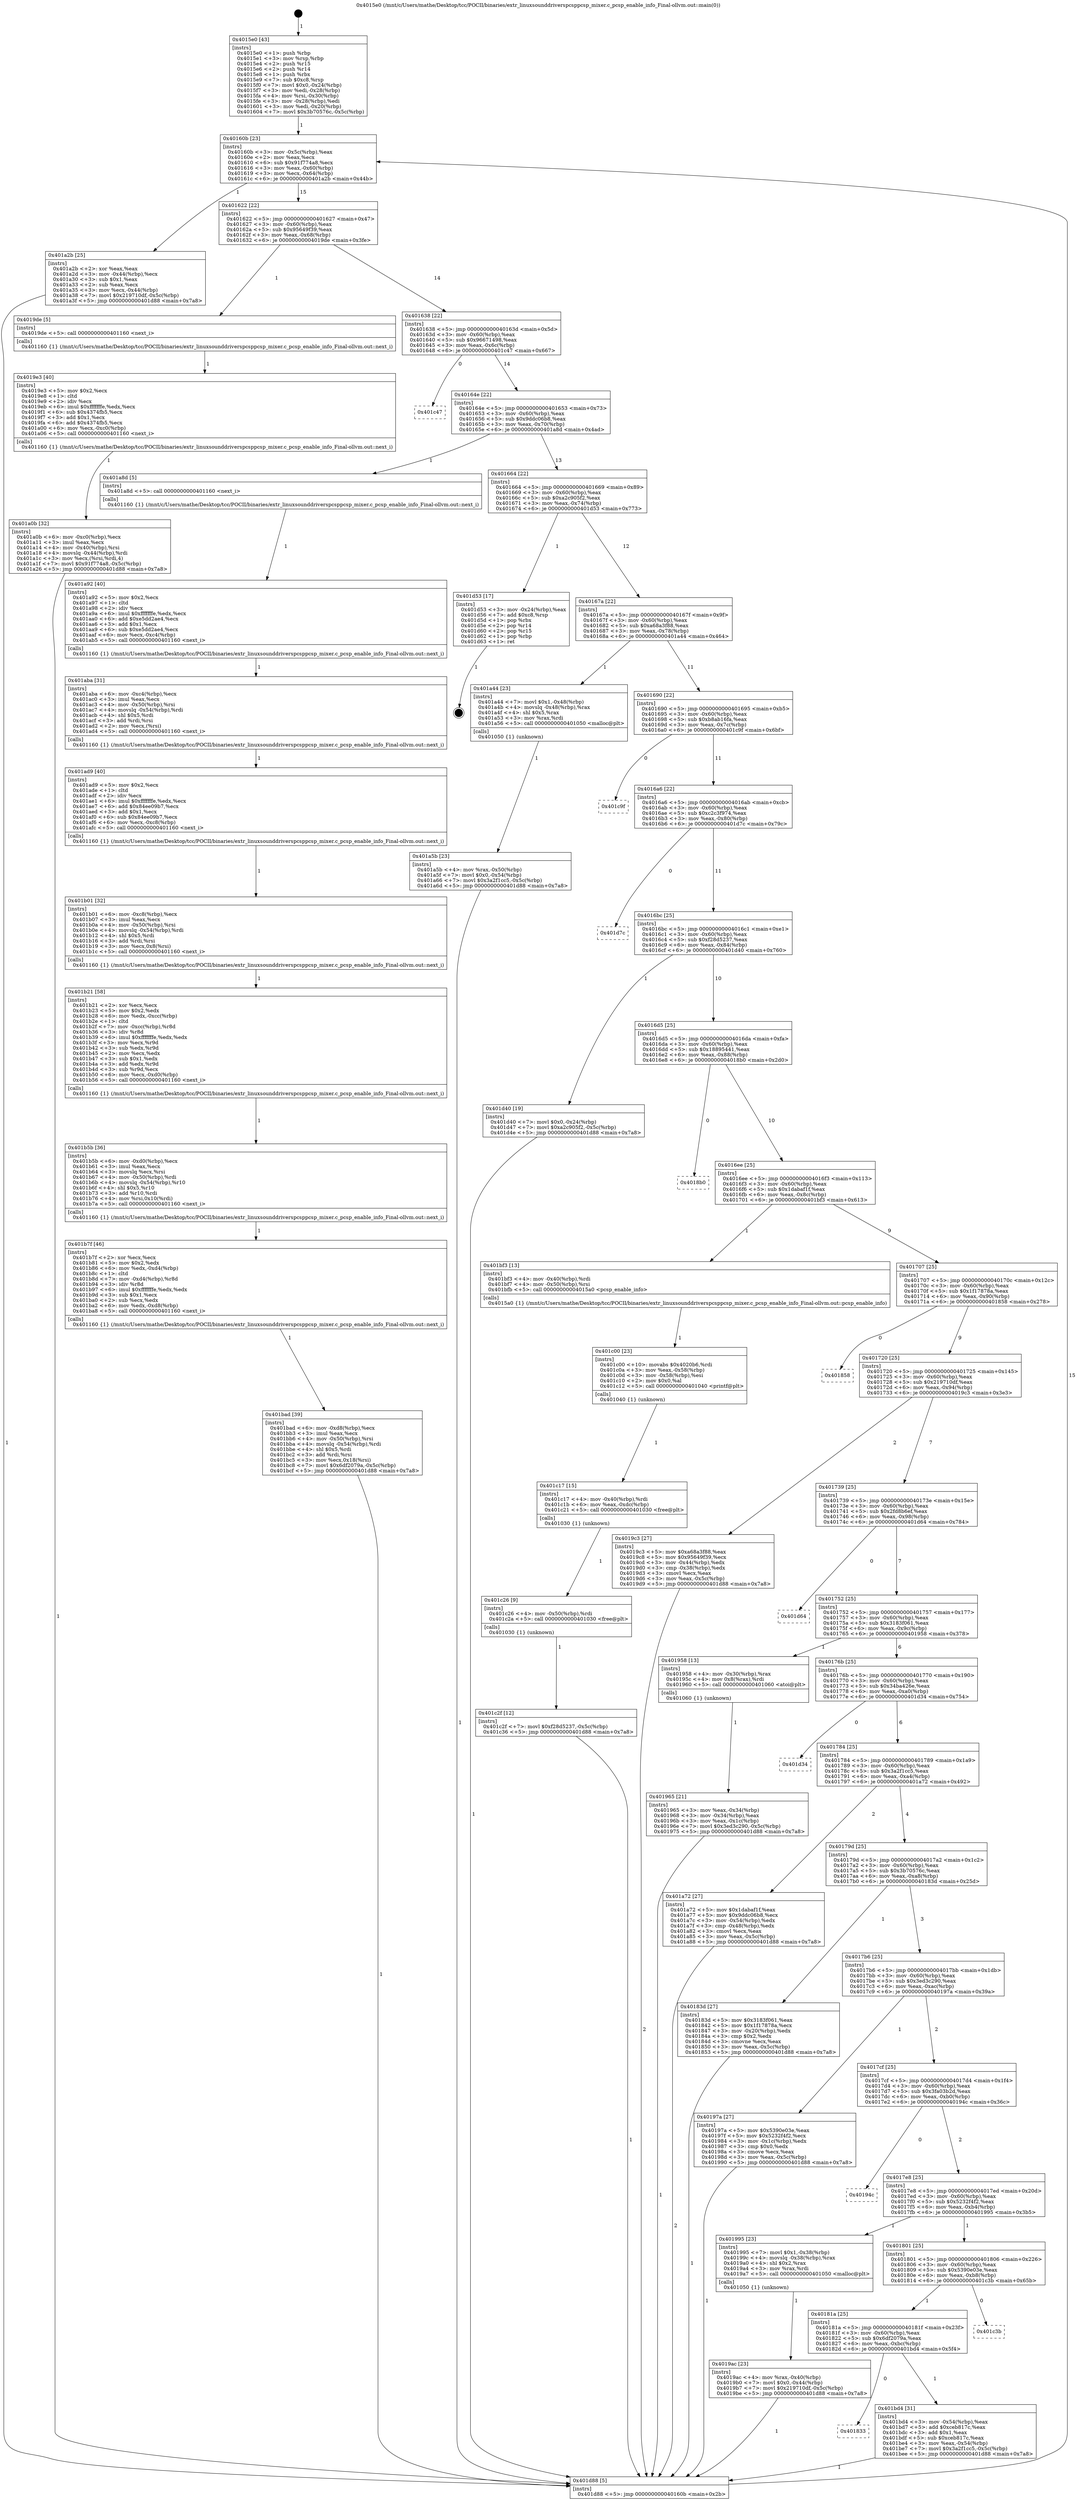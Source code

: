 digraph "0x4015e0" {
  label = "0x4015e0 (/mnt/c/Users/mathe/Desktop/tcc/POCII/binaries/extr_linuxsounddriverspcsppcsp_mixer.c_pcsp_enable_info_Final-ollvm.out::main(0))"
  labelloc = "t"
  node[shape=record]

  Entry [label="",width=0.3,height=0.3,shape=circle,fillcolor=black,style=filled]
  "0x40160b" [label="{
     0x40160b [23]\l
     | [instrs]\l
     &nbsp;&nbsp;0x40160b \<+3\>: mov -0x5c(%rbp),%eax\l
     &nbsp;&nbsp;0x40160e \<+2\>: mov %eax,%ecx\l
     &nbsp;&nbsp;0x401610 \<+6\>: sub $0x91f774a8,%ecx\l
     &nbsp;&nbsp;0x401616 \<+3\>: mov %eax,-0x60(%rbp)\l
     &nbsp;&nbsp;0x401619 \<+3\>: mov %ecx,-0x64(%rbp)\l
     &nbsp;&nbsp;0x40161c \<+6\>: je 0000000000401a2b \<main+0x44b\>\l
  }"]
  "0x401a2b" [label="{
     0x401a2b [25]\l
     | [instrs]\l
     &nbsp;&nbsp;0x401a2b \<+2\>: xor %eax,%eax\l
     &nbsp;&nbsp;0x401a2d \<+3\>: mov -0x44(%rbp),%ecx\l
     &nbsp;&nbsp;0x401a30 \<+3\>: sub $0x1,%eax\l
     &nbsp;&nbsp;0x401a33 \<+2\>: sub %eax,%ecx\l
     &nbsp;&nbsp;0x401a35 \<+3\>: mov %ecx,-0x44(%rbp)\l
     &nbsp;&nbsp;0x401a38 \<+7\>: movl $0x219710df,-0x5c(%rbp)\l
     &nbsp;&nbsp;0x401a3f \<+5\>: jmp 0000000000401d88 \<main+0x7a8\>\l
  }"]
  "0x401622" [label="{
     0x401622 [22]\l
     | [instrs]\l
     &nbsp;&nbsp;0x401622 \<+5\>: jmp 0000000000401627 \<main+0x47\>\l
     &nbsp;&nbsp;0x401627 \<+3\>: mov -0x60(%rbp),%eax\l
     &nbsp;&nbsp;0x40162a \<+5\>: sub $0x95649f39,%eax\l
     &nbsp;&nbsp;0x40162f \<+3\>: mov %eax,-0x68(%rbp)\l
     &nbsp;&nbsp;0x401632 \<+6\>: je 00000000004019de \<main+0x3fe\>\l
  }"]
  Exit [label="",width=0.3,height=0.3,shape=circle,fillcolor=black,style=filled,peripheries=2]
  "0x4019de" [label="{
     0x4019de [5]\l
     | [instrs]\l
     &nbsp;&nbsp;0x4019de \<+5\>: call 0000000000401160 \<next_i\>\l
     | [calls]\l
     &nbsp;&nbsp;0x401160 \{1\} (/mnt/c/Users/mathe/Desktop/tcc/POCII/binaries/extr_linuxsounddriverspcsppcsp_mixer.c_pcsp_enable_info_Final-ollvm.out::next_i)\l
  }"]
  "0x401638" [label="{
     0x401638 [22]\l
     | [instrs]\l
     &nbsp;&nbsp;0x401638 \<+5\>: jmp 000000000040163d \<main+0x5d\>\l
     &nbsp;&nbsp;0x40163d \<+3\>: mov -0x60(%rbp),%eax\l
     &nbsp;&nbsp;0x401640 \<+5\>: sub $0x96671498,%eax\l
     &nbsp;&nbsp;0x401645 \<+3\>: mov %eax,-0x6c(%rbp)\l
     &nbsp;&nbsp;0x401648 \<+6\>: je 0000000000401c47 \<main+0x667\>\l
  }"]
  "0x401c2f" [label="{
     0x401c2f [12]\l
     | [instrs]\l
     &nbsp;&nbsp;0x401c2f \<+7\>: movl $0xf28d5237,-0x5c(%rbp)\l
     &nbsp;&nbsp;0x401c36 \<+5\>: jmp 0000000000401d88 \<main+0x7a8\>\l
  }"]
  "0x401c47" [label="{
     0x401c47\l
  }", style=dashed]
  "0x40164e" [label="{
     0x40164e [22]\l
     | [instrs]\l
     &nbsp;&nbsp;0x40164e \<+5\>: jmp 0000000000401653 \<main+0x73\>\l
     &nbsp;&nbsp;0x401653 \<+3\>: mov -0x60(%rbp),%eax\l
     &nbsp;&nbsp;0x401656 \<+5\>: sub $0x9ddc06b8,%eax\l
     &nbsp;&nbsp;0x40165b \<+3\>: mov %eax,-0x70(%rbp)\l
     &nbsp;&nbsp;0x40165e \<+6\>: je 0000000000401a8d \<main+0x4ad\>\l
  }"]
  "0x401c26" [label="{
     0x401c26 [9]\l
     | [instrs]\l
     &nbsp;&nbsp;0x401c26 \<+4\>: mov -0x50(%rbp),%rdi\l
     &nbsp;&nbsp;0x401c2a \<+5\>: call 0000000000401030 \<free@plt\>\l
     | [calls]\l
     &nbsp;&nbsp;0x401030 \{1\} (unknown)\l
  }"]
  "0x401a8d" [label="{
     0x401a8d [5]\l
     | [instrs]\l
     &nbsp;&nbsp;0x401a8d \<+5\>: call 0000000000401160 \<next_i\>\l
     | [calls]\l
     &nbsp;&nbsp;0x401160 \{1\} (/mnt/c/Users/mathe/Desktop/tcc/POCII/binaries/extr_linuxsounddriverspcsppcsp_mixer.c_pcsp_enable_info_Final-ollvm.out::next_i)\l
  }"]
  "0x401664" [label="{
     0x401664 [22]\l
     | [instrs]\l
     &nbsp;&nbsp;0x401664 \<+5\>: jmp 0000000000401669 \<main+0x89\>\l
     &nbsp;&nbsp;0x401669 \<+3\>: mov -0x60(%rbp),%eax\l
     &nbsp;&nbsp;0x40166c \<+5\>: sub $0xa2c905f2,%eax\l
     &nbsp;&nbsp;0x401671 \<+3\>: mov %eax,-0x74(%rbp)\l
     &nbsp;&nbsp;0x401674 \<+6\>: je 0000000000401d53 \<main+0x773\>\l
  }"]
  "0x401c17" [label="{
     0x401c17 [15]\l
     | [instrs]\l
     &nbsp;&nbsp;0x401c17 \<+4\>: mov -0x40(%rbp),%rdi\l
     &nbsp;&nbsp;0x401c1b \<+6\>: mov %eax,-0xdc(%rbp)\l
     &nbsp;&nbsp;0x401c21 \<+5\>: call 0000000000401030 \<free@plt\>\l
     | [calls]\l
     &nbsp;&nbsp;0x401030 \{1\} (unknown)\l
  }"]
  "0x401d53" [label="{
     0x401d53 [17]\l
     | [instrs]\l
     &nbsp;&nbsp;0x401d53 \<+3\>: mov -0x24(%rbp),%eax\l
     &nbsp;&nbsp;0x401d56 \<+7\>: add $0xc8,%rsp\l
     &nbsp;&nbsp;0x401d5d \<+1\>: pop %rbx\l
     &nbsp;&nbsp;0x401d5e \<+2\>: pop %r14\l
     &nbsp;&nbsp;0x401d60 \<+2\>: pop %r15\l
     &nbsp;&nbsp;0x401d62 \<+1\>: pop %rbp\l
     &nbsp;&nbsp;0x401d63 \<+1\>: ret\l
  }"]
  "0x40167a" [label="{
     0x40167a [22]\l
     | [instrs]\l
     &nbsp;&nbsp;0x40167a \<+5\>: jmp 000000000040167f \<main+0x9f\>\l
     &nbsp;&nbsp;0x40167f \<+3\>: mov -0x60(%rbp),%eax\l
     &nbsp;&nbsp;0x401682 \<+5\>: sub $0xa68a3f88,%eax\l
     &nbsp;&nbsp;0x401687 \<+3\>: mov %eax,-0x78(%rbp)\l
     &nbsp;&nbsp;0x40168a \<+6\>: je 0000000000401a44 \<main+0x464\>\l
  }"]
  "0x401c00" [label="{
     0x401c00 [23]\l
     | [instrs]\l
     &nbsp;&nbsp;0x401c00 \<+10\>: movabs $0x4020b6,%rdi\l
     &nbsp;&nbsp;0x401c0a \<+3\>: mov %eax,-0x58(%rbp)\l
     &nbsp;&nbsp;0x401c0d \<+3\>: mov -0x58(%rbp),%esi\l
     &nbsp;&nbsp;0x401c10 \<+2\>: mov $0x0,%al\l
     &nbsp;&nbsp;0x401c12 \<+5\>: call 0000000000401040 \<printf@plt\>\l
     | [calls]\l
     &nbsp;&nbsp;0x401040 \{1\} (unknown)\l
  }"]
  "0x401a44" [label="{
     0x401a44 [23]\l
     | [instrs]\l
     &nbsp;&nbsp;0x401a44 \<+7\>: movl $0x1,-0x48(%rbp)\l
     &nbsp;&nbsp;0x401a4b \<+4\>: movslq -0x48(%rbp),%rax\l
     &nbsp;&nbsp;0x401a4f \<+4\>: shl $0x5,%rax\l
     &nbsp;&nbsp;0x401a53 \<+3\>: mov %rax,%rdi\l
     &nbsp;&nbsp;0x401a56 \<+5\>: call 0000000000401050 \<malloc@plt\>\l
     | [calls]\l
     &nbsp;&nbsp;0x401050 \{1\} (unknown)\l
  }"]
  "0x401690" [label="{
     0x401690 [22]\l
     | [instrs]\l
     &nbsp;&nbsp;0x401690 \<+5\>: jmp 0000000000401695 \<main+0xb5\>\l
     &nbsp;&nbsp;0x401695 \<+3\>: mov -0x60(%rbp),%eax\l
     &nbsp;&nbsp;0x401698 \<+5\>: sub $0xb8ab16fa,%eax\l
     &nbsp;&nbsp;0x40169d \<+3\>: mov %eax,-0x7c(%rbp)\l
     &nbsp;&nbsp;0x4016a0 \<+6\>: je 0000000000401c9f \<main+0x6bf\>\l
  }"]
  "0x401833" [label="{
     0x401833\l
  }", style=dashed]
  "0x401c9f" [label="{
     0x401c9f\l
  }", style=dashed]
  "0x4016a6" [label="{
     0x4016a6 [22]\l
     | [instrs]\l
     &nbsp;&nbsp;0x4016a6 \<+5\>: jmp 00000000004016ab \<main+0xcb\>\l
     &nbsp;&nbsp;0x4016ab \<+3\>: mov -0x60(%rbp),%eax\l
     &nbsp;&nbsp;0x4016ae \<+5\>: sub $0xc2c3f974,%eax\l
     &nbsp;&nbsp;0x4016b3 \<+3\>: mov %eax,-0x80(%rbp)\l
     &nbsp;&nbsp;0x4016b6 \<+6\>: je 0000000000401d7c \<main+0x79c\>\l
  }"]
  "0x401bd4" [label="{
     0x401bd4 [31]\l
     | [instrs]\l
     &nbsp;&nbsp;0x401bd4 \<+3\>: mov -0x54(%rbp),%eax\l
     &nbsp;&nbsp;0x401bd7 \<+5\>: add $0xceb817c,%eax\l
     &nbsp;&nbsp;0x401bdc \<+3\>: add $0x1,%eax\l
     &nbsp;&nbsp;0x401bdf \<+5\>: sub $0xceb817c,%eax\l
     &nbsp;&nbsp;0x401be4 \<+3\>: mov %eax,-0x54(%rbp)\l
     &nbsp;&nbsp;0x401be7 \<+7\>: movl $0x3a2f1cc5,-0x5c(%rbp)\l
     &nbsp;&nbsp;0x401bee \<+5\>: jmp 0000000000401d88 \<main+0x7a8\>\l
  }"]
  "0x401d7c" [label="{
     0x401d7c\l
  }", style=dashed]
  "0x4016bc" [label="{
     0x4016bc [25]\l
     | [instrs]\l
     &nbsp;&nbsp;0x4016bc \<+5\>: jmp 00000000004016c1 \<main+0xe1\>\l
     &nbsp;&nbsp;0x4016c1 \<+3\>: mov -0x60(%rbp),%eax\l
     &nbsp;&nbsp;0x4016c4 \<+5\>: sub $0xf28d5237,%eax\l
     &nbsp;&nbsp;0x4016c9 \<+6\>: mov %eax,-0x84(%rbp)\l
     &nbsp;&nbsp;0x4016cf \<+6\>: je 0000000000401d40 \<main+0x760\>\l
  }"]
  "0x40181a" [label="{
     0x40181a [25]\l
     | [instrs]\l
     &nbsp;&nbsp;0x40181a \<+5\>: jmp 000000000040181f \<main+0x23f\>\l
     &nbsp;&nbsp;0x40181f \<+3\>: mov -0x60(%rbp),%eax\l
     &nbsp;&nbsp;0x401822 \<+5\>: sub $0x6df2079a,%eax\l
     &nbsp;&nbsp;0x401827 \<+6\>: mov %eax,-0xbc(%rbp)\l
     &nbsp;&nbsp;0x40182d \<+6\>: je 0000000000401bd4 \<main+0x5f4\>\l
  }"]
  "0x401d40" [label="{
     0x401d40 [19]\l
     | [instrs]\l
     &nbsp;&nbsp;0x401d40 \<+7\>: movl $0x0,-0x24(%rbp)\l
     &nbsp;&nbsp;0x401d47 \<+7\>: movl $0xa2c905f2,-0x5c(%rbp)\l
     &nbsp;&nbsp;0x401d4e \<+5\>: jmp 0000000000401d88 \<main+0x7a8\>\l
  }"]
  "0x4016d5" [label="{
     0x4016d5 [25]\l
     | [instrs]\l
     &nbsp;&nbsp;0x4016d5 \<+5\>: jmp 00000000004016da \<main+0xfa\>\l
     &nbsp;&nbsp;0x4016da \<+3\>: mov -0x60(%rbp),%eax\l
     &nbsp;&nbsp;0x4016dd \<+5\>: sub $0x18895441,%eax\l
     &nbsp;&nbsp;0x4016e2 \<+6\>: mov %eax,-0x88(%rbp)\l
     &nbsp;&nbsp;0x4016e8 \<+6\>: je 00000000004018b0 \<main+0x2d0\>\l
  }"]
  "0x401c3b" [label="{
     0x401c3b\l
  }", style=dashed]
  "0x4018b0" [label="{
     0x4018b0\l
  }", style=dashed]
  "0x4016ee" [label="{
     0x4016ee [25]\l
     | [instrs]\l
     &nbsp;&nbsp;0x4016ee \<+5\>: jmp 00000000004016f3 \<main+0x113\>\l
     &nbsp;&nbsp;0x4016f3 \<+3\>: mov -0x60(%rbp),%eax\l
     &nbsp;&nbsp;0x4016f6 \<+5\>: sub $0x1dabaf1f,%eax\l
     &nbsp;&nbsp;0x4016fb \<+6\>: mov %eax,-0x8c(%rbp)\l
     &nbsp;&nbsp;0x401701 \<+6\>: je 0000000000401bf3 \<main+0x613\>\l
  }"]
  "0x401bad" [label="{
     0x401bad [39]\l
     | [instrs]\l
     &nbsp;&nbsp;0x401bad \<+6\>: mov -0xd8(%rbp),%ecx\l
     &nbsp;&nbsp;0x401bb3 \<+3\>: imul %eax,%ecx\l
     &nbsp;&nbsp;0x401bb6 \<+4\>: mov -0x50(%rbp),%rsi\l
     &nbsp;&nbsp;0x401bba \<+4\>: movslq -0x54(%rbp),%rdi\l
     &nbsp;&nbsp;0x401bbe \<+4\>: shl $0x5,%rdi\l
     &nbsp;&nbsp;0x401bc2 \<+3\>: add %rdi,%rsi\l
     &nbsp;&nbsp;0x401bc5 \<+3\>: mov %ecx,0x18(%rsi)\l
     &nbsp;&nbsp;0x401bc8 \<+7\>: movl $0x6df2079a,-0x5c(%rbp)\l
     &nbsp;&nbsp;0x401bcf \<+5\>: jmp 0000000000401d88 \<main+0x7a8\>\l
  }"]
  "0x401bf3" [label="{
     0x401bf3 [13]\l
     | [instrs]\l
     &nbsp;&nbsp;0x401bf3 \<+4\>: mov -0x40(%rbp),%rdi\l
     &nbsp;&nbsp;0x401bf7 \<+4\>: mov -0x50(%rbp),%rsi\l
     &nbsp;&nbsp;0x401bfb \<+5\>: call 00000000004015a0 \<pcsp_enable_info\>\l
     | [calls]\l
     &nbsp;&nbsp;0x4015a0 \{1\} (/mnt/c/Users/mathe/Desktop/tcc/POCII/binaries/extr_linuxsounddriverspcsppcsp_mixer.c_pcsp_enable_info_Final-ollvm.out::pcsp_enable_info)\l
  }"]
  "0x401707" [label="{
     0x401707 [25]\l
     | [instrs]\l
     &nbsp;&nbsp;0x401707 \<+5\>: jmp 000000000040170c \<main+0x12c\>\l
     &nbsp;&nbsp;0x40170c \<+3\>: mov -0x60(%rbp),%eax\l
     &nbsp;&nbsp;0x40170f \<+5\>: sub $0x1f17878a,%eax\l
     &nbsp;&nbsp;0x401714 \<+6\>: mov %eax,-0x90(%rbp)\l
     &nbsp;&nbsp;0x40171a \<+6\>: je 0000000000401858 \<main+0x278\>\l
  }"]
  "0x401b7f" [label="{
     0x401b7f [46]\l
     | [instrs]\l
     &nbsp;&nbsp;0x401b7f \<+2\>: xor %ecx,%ecx\l
     &nbsp;&nbsp;0x401b81 \<+5\>: mov $0x2,%edx\l
     &nbsp;&nbsp;0x401b86 \<+6\>: mov %edx,-0xd4(%rbp)\l
     &nbsp;&nbsp;0x401b8c \<+1\>: cltd\l
     &nbsp;&nbsp;0x401b8d \<+7\>: mov -0xd4(%rbp),%r8d\l
     &nbsp;&nbsp;0x401b94 \<+3\>: idiv %r8d\l
     &nbsp;&nbsp;0x401b97 \<+6\>: imul $0xfffffffe,%edx,%edx\l
     &nbsp;&nbsp;0x401b9d \<+3\>: sub $0x1,%ecx\l
     &nbsp;&nbsp;0x401ba0 \<+2\>: sub %ecx,%edx\l
     &nbsp;&nbsp;0x401ba2 \<+6\>: mov %edx,-0xd8(%rbp)\l
     &nbsp;&nbsp;0x401ba8 \<+5\>: call 0000000000401160 \<next_i\>\l
     | [calls]\l
     &nbsp;&nbsp;0x401160 \{1\} (/mnt/c/Users/mathe/Desktop/tcc/POCII/binaries/extr_linuxsounddriverspcsppcsp_mixer.c_pcsp_enable_info_Final-ollvm.out::next_i)\l
  }"]
  "0x401858" [label="{
     0x401858\l
  }", style=dashed]
  "0x401720" [label="{
     0x401720 [25]\l
     | [instrs]\l
     &nbsp;&nbsp;0x401720 \<+5\>: jmp 0000000000401725 \<main+0x145\>\l
     &nbsp;&nbsp;0x401725 \<+3\>: mov -0x60(%rbp),%eax\l
     &nbsp;&nbsp;0x401728 \<+5\>: sub $0x219710df,%eax\l
     &nbsp;&nbsp;0x40172d \<+6\>: mov %eax,-0x94(%rbp)\l
     &nbsp;&nbsp;0x401733 \<+6\>: je 00000000004019c3 \<main+0x3e3\>\l
  }"]
  "0x401b5b" [label="{
     0x401b5b [36]\l
     | [instrs]\l
     &nbsp;&nbsp;0x401b5b \<+6\>: mov -0xd0(%rbp),%ecx\l
     &nbsp;&nbsp;0x401b61 \<+3\>: imul %eax,%ecx\l
     &nbsp;&nbsp;0x401b64 \<+3\>: movslq %ecx,%rsi\l
     &nbsp;&nbsp;0x401b67 \<+4\>: mov -0x50(%rbp),%rdi\l
     &nbsp;&nbsp;0x401b6b \<+4\>: movslq -0x54(%rbp),%r10\l
     &nbsp;&nbsp;0x401b6f \<+4\>: shl $0x5,%r10\l
     &nbsp;&nbsp;0x401b73 \<+3\>: add %r10,%rdi\l
     &nbsp;&nbsp;0x401b76 \<+4\>: mov %rsi,0x10(%rdi)\l
     &nbsp;&nbsp;0x401b7a \<+5\>: call 0000000000401160 \<next_i\>\l
     | [calls]\l
     &nbsp;&nbsp;0x401160 \{1\} (/mnt/c/Users/mathe/Desktop/tcc/POCII/binaries/extr_linuxsounddriverspcsppcsp_mixer.c_pcsp_enable_info_Final-ollvm.out::next_i)\l
  }"]
  "0x4019c3" [label="{
     0x4019c3 [27]\l
     | [instrs]\l
     &nbsp;&nbsp;0x4019c3 \<+5\>: mov $0xa68a3f88,%eax\l
     &nbsp;&nbsp;0x4019c8 \<+5\>: mov $0x95649f39,%ecx\l
     &nbsp;&nbsp;0x4019cd \<+3\>: mov -0x44(%rbp),%edx\l
     &nbsp;&nbsp;0x4019d0 \<+3\>: cmp -0x38(%rbp),%edx\l
     &nbsp;&nbsp;0x4019d3 \<+3\>: cmovl %ecx,%eax\l
     &nbsp;&nbsp;0x4019d6 \<+3\>: mov %eax,-0x5c(%rbp)\l
     &nbsp;&nbsp;0x4019d9 \<+5\>: jmp 0000000000401d88 \<main+0x7a8\>\l
  }"]
  "0x401739" [label="{
     0x401739 [25]\l
     | [instrs]\l
     &nbsp;&nbsp;0x401739 \<+5\>: jmp 000000000040173e \<main+0x15e\>\l
     &nbsp;&nbsp;0x40173e \<+3\>: mov -0x60(%rbp),%eax\l
     &nbsp;&nbsp;0x401741 \<+5\>: sub $0x2fd8b6ef,%eax\l
     &nbsp;&nbsp;0x401746 \<+6\>: mov %eax,-0x98(%rbp)\l
     &nbsp;&nbsp;0x40174c \<+6\>: je 0000000000401d64 \<main+0x784\>\l
  }"]
  "0x401b21" [label="{
     0x401b21 [58]\l
     | [instrs]\l
     &nbsp;&nbsp;0x401b21 \<+2\>: xor %ecx,%ecx\l
     &nbsp;&nbsp;0x401b23 \<+5\>: mov $0x2,%edx\l
     &nbsp;&nbsp;0x401b28 \<+6\>: mov %edx,-0xcc(%rbp)\l
     &nbsp;&nbsp;0x401b2e \<+1\>: cltd\l
     &nbsp;&nbsp;0x401b2f \<+7\>: mov -0xcc(%rbp),%r8d\l
     &nbsp;&nbsp;0x401b36 \<+3\>: idiv %r8d\l
     &nbsp;&nbsp;0x401b39 \<+6\>: imul $0xfffffffe,%edx,%edx\l
     &nbsp;&nbsp;0x401b3f \<+3\>: mov %ecx,%r9d\l
     &nbsp;&nbsp;0x401b42 \<+3\>: sub %edx,%r9d\l
     &nbsp;&nbsp;0x401b45 \<+2\>: mov %ecx,%edx\l
     &nbsp;&nbsp;0x401b47 \<+3\>: sub $0x1,%edx\l
     &nbsp;&nbsp;0x401b4a \<+3\>: add %edx,%r9d\l
     &nbsp;&nbsp;0x401b4d \<+3\>: sub %r9d,%ecx\l
     &nbsp;&nbsp;0x401b50 \<+6\>: mov %ecx,-0xd0(%rbp)\l
     &nbsp;&nbsp;0x401b56 \<+5\>: call 0000000000401160 \<next_i\>\l
     | [calls]\l
     &nbsp;&nbsp;0x401160 \{1\} (/mnt/c/Users/mathe/Desktop/tcc/POCII/binaries/extr_linuxsounddriverspcsppcsp_mixer.c_pcsp_enable_info_Final-ollvm.out::next_i)\l
  }"]
  "0x401d64" [label="{
     0x401d64\l
  }", style=dashed]
  "0x401752" [label="{
     0x401752 [25]\l
     | [instrs]\l
     &nbsp;&nbsp;0x401752 \<+5\>: jmp 0000000000401757 \<main+0x177\>\l
     &nbsp;&nbsp;0x401757 \<+3\>: mov -0x60(%rbp),%eax\l
     &nbsp;&nbsp;0x40175a \<+5\>: sub $0x3183f061,%eax\l
     &nbsp;&nbsp;0x40175f \<+6\>: mov %eax,-0x9c(%rbp)\l
     &nbsp;&nbsp;0x401765 \<+6\>: je 0000000000401958 \<main+0x378\>\l
  }"]
  "0x401b01" [label="{
     0x401b01 [32]\l
     | [instrs]\l
     &nbsp;&nbsp;0x401b01 \<+6\>: mov -0xc8(%rbp),%ecx\l
     &nbsp;&nbsp;0x401b07 \<+3\>: imul %eax,%ecx\l
     &nbsp;&nbsp;0x401b0a \<+4\>: mov -0x50(%rbp),%rsi\l
     &nbsp;&nbsp;0x401b0e \<+4\>: movslq -0x54(%rbp),%rdi\l
     &nbsp;&nbsp;0x401b12 \<+4\>: shl $0x5,%rdi\l
     &nbsp;&nbsp;0x401b16 \<+3\>: add %rdi,%rsi\l
     &nbsp;&nbsp;0x401b19 \<+3\>: mov %ecx,0x8(%rsi)\l
     &nbsp;&nbsp;0x401b1c \<+5\>: call 0000000000401160 \<next_i\>\l
     | [calls]\l
     &nbsp;&nbsp;0x401160 \{1\} (/mnt/c/Users/mathe/Desktop/tcc/POCII/binaries/extr_linuxsounddriverspcsppcsp_mixer.c_pcsp_enable_info_Final-ollvm.out::next_i)\l
  }"]
  "0x401958" [label="{
     0x401958 [13]\l
     | [instrs]\l
     &nbsp;&nbsp;0x401958 \<+4\>: mov -0x30(%rbp),%rax\l
     &nbsp;&nbsp;0x40195c \<+4\>: mov 0x8(%rax),%rdi\l
     &nbsp;&nbsp;0x401960 \<+5\>: call 0000000000401060 \<atoi@plt\>\l
     | [calls]\l
     &nbsp;&nbsp;0x401060 \{1\} (unknown)\l
  }"]
  "0x40176b" [label="{
     0x40176b [25]\l
     | [instrs]\l
     &nbsp;&nbsp;0x40176b \<+5\>: jmp 0000000000401770 \<main+0x190\>\l
     &nbsp;&nbsp;0x401770 \<+3\>: mov -0x60(%rbp),%eax\l
     &nbsp;&nbsp;0x401773 \<+5\>: sub $0x34ba426e,%eax\l
     &nbsp;&nbsp;0x401778 \<+6\>: mov %eax,-0xa0(%rbp)\l
     &nbsp;&nbsp;0x40177e \<+6\>: je 0000000000401d34 \<main+0x754\>\l
  }"]
  "0x401ad9" [label="{
     0x401ad9 [40]\l
     | [instrs]\l
     &nbsp;&nbsp;0x401ad9 \<+5\>: mov $0x2,%ecx\l
     &nbsp;&nbsp;0x401ade \<+1\>: cltd\l
     &nbsp;&nbsp;0x401adf \<+2\>: idiv %ecx\l
     &nbsp;&nbsp;0x401ae1 \<+6\>: imul $0xfffffffe,%edx,%ecx\l
     &nbsp;&nbsp;0x401ae7 \<+6\>: add $0x84ee09b7,%ecx\l
     &nbsp;&nbsp;0x401aed \<+3\>: add $0x1,%ecx\l
     &nbsp;&nbsp;0x401af0 \<+6\>: sub $0x84ee09b7,%ecx\l
     &nbsp;&nbsp;0x401af6 \<+6\>: mov %ecx,-0xc8(%rbp)\l
     &nbsp;&nbsp;0x401afc \<+5\>: call 0000000000401160 \<next_i\>\l
     | [calls]\l
     &nbsp;&nbsp;0x401160 \{1\} (/mnt/c/Users/mathe/Desktop/tcc/POCII/binaries/extr_linuxsounddriverspcsppcsp_mixer.c_pcsp_enable_info_Final-ollvm.out::next_i)\l
  }"]
  "0x401d34" [label="{
     0x401d34\l
  }", style=dashed]
  "0x401784" [label="{
     0x401784 [25]\l
     | [instrs]\l
     &nbsp;&nbsp;0x401784 \<+5\>: jmp 0000000000401789 \<main+0x1a9\>\l
     &nbsp;&nbsp;0x401789 \<+3\>: mov -0x60(%rbp),%eax\l
     &nbsp;&nbsp;0x40178c \<+5\>: sub $0x3a2f1cc5,%eax\l
     &nbsp;&nbsp;0x401791 \<+6\>: mov %eax,-0xa4(%rbp)\l
     &nbsp;&nbsp;0x401797 \<+6\>: je 0000000000401a72 \<main+0x492\>\l
  }"]
  "0x401aba" [label="{
     0x401aba [31]\l
     | [instrs]\l
     &nbsp;&nbsp;0x401aba \<+6\>: mov -0xc4(%rbp),%ecx\l
     &nbsp;&nbsp;0x401ac0 \<+3\>: imul %eax,%ecx\l
     &nbsp;&nbsp;0x401ac3 \<+4\>: mov -0x50(%rbp),%rsi\l
     &nbsp;&nbsp;0x401ac7 \<+4\>: movslq -0x54(%rbp),%rdi\l
     &nbsp;&nbsp;0x401acb \<+4\>: shl $0x5,%rdi\l
     &nbsp;&nbsp;0x401acf \<+3\>: add %rdi,%rsi\l
     &nbsp;&nbsp;0x401ad2 \<+2\>: mov %ecx,(%rsi)\l
     &nbsp;&nbsp;0x401ad4 \<+5\>: call 0000000000401160 \<next_i\>\l
     | [calls]\l
     &nbsp;&nbsp;0x401160 \{1\} (/mnt/c/Users/mathe/Desktop/tcc/POCII/binaries/extr_linuxsounddriverspcsppcsp_mixer.c_pcsp_enable_info_Final-ollvm.out::next_i)\l
  }"]
  "0x401a72" [label="{
     0x401a72 [27]\l
     | [instrs]\l
     &nbsp;&nbsp;0x401a72 \<+5\>: mov $0x1dabaf1f,%eax\l
     &nbsp;&nbsp;0x401a77 \<+5\>: mov $0x9ddc06b8,%ecx\l
     &nbsp;&nbsp;0x401a7c \<+3\>: mov -0x54(%rbp),%edx\l
     &nbsp;&nbsp;0x401a7f \<+3\>: cmp -0x48(%rbp),%edx\l
     &nbsp;&nbsp;0x401a82 \<+3\>: cmovl %ecx,%eax\l
     &nbsp;&nbsp;0x401a85 \<+3\>: mov %eax,-0x5c(%rbp)\l
     &nbsp;&nbsp;0x401a88 \<+5\>: jmp 0000000000401d88 \<main+0x7a8\>\l
  }"]
  "0x40179d" [label="{
     0x40179d [25]\l
     | [instrs]\l
     &nbsp;&nbsp;0x40179d \<+5\>: jmp 00000000004017a2 \<main+0x1c2\>\l
     &nbsp;&nbsp;0x4017a2 \<+3\>: mov -0x60(%rbp),%eax\l
     &nbsp;&nbsp;0x4017a5 \<+5\>: sub $0x3b70576c,%eax\l
     &nbsp;&nbsp;0x4017aa \<+6\>: mov %eax,-0xa8(%rbp)\l
     &nbsp;&nbsp;0x4017b0 \<+6\>: je 000000000040183d \<main+0x25d\>\l
  }"]
  "0x401a92" [label="{
     0x401a92 [40]\l
     | [instrs]\l
     &nbsp;&nbsp;0x401a92 \<+5\>: mov $0x2,%ecx\l
     &nbsp;&nbsp;0x401a97 \<+1\>: cltd\l
     &nbsp;&nbsp;0x401a98 \<+2\>: idiv %ecx\l
     &nbsp;&nbsp;0x401a9a \<+6\>: imul $0xfffffffe,%edx,%ecx\l
     &nbsp;&nbsp;0x401aa0 \<+6\>: add $0xe5dd2ae4,%ecx\l
     &nbsp;&nbsp;0x401aa6 \<+3\>: add $0x1,%ecx\l
     &nbsp;&nbsp;0x401aa9 \<+6\>: sub $0xe5dd2ae4,%ecx\l
     &nbsp;&nbsp;0x401aaf \<+6\>: mov %ecx,-0xc4(%rbp)\l
     &nbsp;&nbsp;0x401ab5 \<+5\>: call 0000000000401160 \<next_i\>\l
     | [calls]\l
     &nbsp;&nbsp;0x401160 \{1\} (/mnt/c/Users/mathe/Desktop/tcc/POCII/binaries/extr_linuxsounddriverspcsppcsp_mixer.c_pcsp_enable_info_Final-ollvm.out::next_i)\l
  }"]
  "0x40183d" [label="{
     0x40183d [27]\l
     | [instrs]\l
     &nbsp;&nbsp;0x40183d \<+5\>: mov $0x3183f061,%eax\l
     &nbsp;&nbsp;0x401842 \<+5\>: mov $0x1f17878a,%ecx\l
     &nbsp;&nbsp;0x401847 \<+3\>: mov -0x20(%rbp),%edx\l
     &nbsp;&nbsp;0x40184a \<+3\>: cmp $0x2,%edx\l
     &nbsp;&nbsp;0x40184d \<+3\>: cmovne %ecx,%eax\l
     &nbsp;&nbsp;0x401850 \<+3\>: mov %eax,-0x5c(%rbp)\l
     &nbsp;&nbsp;0x401853 \<+5\>: jmp 0000000000401d88 \<main+0x7a8\>\l
  }"]
  "0x4017b6" [label="{
     0x4017b6 [25]\l
     | [instrs]\l
     &nbsp;&nbsp;0x4017b6 \<+5\>: jmp 00000000004017bb \<main+0x1db\>\l
     &nbsp;&nbsp;0x4017bb \<+3\>: mov -0x60(%rbp),%eax\l
     &nbsp;&nbsp;0x4017be \<+5\>: sub $0x3ed3c290,%eax\l
     &nbsp;&nbsp;0x4017c3 \<+6\>: mov %eax,-0xac(%rbp)\l
     &nbsp;&nbsp;0x4017c9 \<+6\>: je 000000000040197a \<main+0x39a\>\l
  }"]
  "0x401d88" [label="{
     0x401d88 [5]\l
     | [instrs]\l
     &nbsp;&nbsp;0x401d88 \<+5\>: jmp 000000000040160b \<main+0x2b\>\l
  }"]
  "0x4015e0" [label="{
     0x4015e0 [43]\l
     | [instrs]\l
     &nbsp;&nbsp;0x4015e0 \<+1\>: push %rbp\l
     &nbsp;&nbsp;0x4015e1 \<+3\>: mov %rsp,%rbp\l
     &nbsp;&nbsp;0x4015e4 \<+2\>: push %r15\l
     &nbsp;&nbsp;0x4015e6 \<+2\>: push %r14\l
     &nbsp;&nbsp;0x4015e8 \<+1\>: push %rbx\l
     &nbsp;&nbsp;0x4015e9 \<+7\>: sub $0xc8,%rsp\l
     &nbsp;&nbsp;0x4015f0 \<+7\>: movl $0x0,-0x24(%rbp)\l
     &nbsp;&nbsp;0x4015f7 \<+3\>: mov %edi,-0x28(%rbp)\l
     &nbsp;&nbsp;0x4015fa \<+4\>: mov %rsi,-0x30(%rbp)\l
     &nbsp;&nbsp;0x4015fe \<+3\>: mov -0x28(%rbp),%edi\l
     &nbsp;&nbsp;0x401601 \<+3\>: mov %edi,-0x20(%rbp)\l
     &nbsp;&nbsp;0x401604 \<+7\>: movl $0x3b70576c,-0x5c(%rbp)\l
  }"]
  "0x401965" [label="{
     0x401965 [21]\l
     | [instrs]\l
     &nbsp;&nbsp;0x401965 \<+3\>: mov %eax,-0x34(%rbp)\l
     &nbsp;&nbsp;0x401968 \<+3\>: mov -0x34(%rbp),%eax\l
     &nbsp;&nbsp;0x40196b \<+3\>: mov %eax,-0x1c(%rbp)\l
     &nbsp;&nbsp;0x40196e \<+7\>: movl $0x3ed3c290,-0x5c(%rbp)\l
     &nbsp;&nbsp;0x401975 \<+5\>: jmp 0000000000401d88 \<main+0x7a8\>\l
  }"]
  "0x401a5b" [label="{
     0x401a5b [23]\l
     | [instrs]\l
     &nbsp;&nbsp;0x401a5b \<+4\>: mov %rax,-0x50(%rbp)\l
     &nbsp;&nbsp;0x401a5f \<+7\>: movl $0x0,-0x54(%rbp)\l
     &nbsp;&nbsp;0x401a66 \<+7\>: movl $0x3a2f1cc5,-0x5c(%rbp)\l
     &nbsp;&nbsp;0x401a6d \<+5\>: jmp 0000000000401d88 \<main+0x7a8\>\l
  }"]
  "0x40197a" [label="{
     0x40197a [27]\l
     | [instrs]\l
     &nbsp;&nbsp;0x40197a \<+5\>: mov $0x5390e03e,%eax\l
     &nbsp;&nbsp;0x40197f \<+5\>: mov $0x5232f4f2,%ecx\l
     &nbsp;&nbsp;0x401984 \<+3\>: mov -0x1c(%rbp),%edx\l
     &nbsp;&nbsp;0x401987 \<+3\>: cmp $0x0,%edx\l
     &nbsp;&nbsp;0x40198a \<+3\>: cmove %ecx,%eax\l
     &nbsp;&nbsp;0x40198d \<+3\>: mov %eax,-0x5c(%rbp)\l
     &nbsp;&nbsp;0x401990 \<+5\>: jmp 0000000000401d88 \<main+0x7a8\>\l
  }"]
  "0x4017cf" [label="{
     0x4017cf [25]\l
     | [instrs]\l
     &nbsp;&nbsp;0x4017cf \<+5\>: jmp 00000000004017d4 \<main+0x1f4\>\l
     &nbsp;&nbsp;0x4017d4 \<+3\>: mov -0x60(%rbp),%eax\l
     &nbsp;&nbsp;0x4017d7 \<+5\>: sub $0x3fa03b2d,%eax\l
     &nbsp;&nbsp;0x4017dc \<+6\>: mov %eax,-0xb0(%rbp)\l
     &nbsp;&nbsp;0x4017e2 \<+6\>: je 000000000040194c \<main+0x36c\>\l
  }"]
  "0x401a0b" [label="{
     0x401a0b [32]\l
     | [instrs]\l
     &nbsp;&nbsp;0x401a0b \<+6\>: mov -0xc0(%rbp),%ecx\l
     &nbsp;&nbsp;0x401a11 \<+3\>: imul %eax,%ecx\l
     &nbsp;&nbsp;0x401a14 \<+4\>: mov -0x40(%rbp),%rsi\l
     &nbsp;&nbsp;0x401a18 \<+4\>: movslq -0x44(%rbp),%rdi\l
     &nbsp;&nbsp;0x401a1c \<+3\>: mov %ecx,(%rsi,%rdi,4)\l
     &nbsp;&nbsp;0x401a1f \<+7\>: movl $0x91f774a8,-0x5c(%rbp)\l
     &nbsp;&nbsp;0x401a26 \<+5\>: jmp 0000000000401d88 \<main+0x7a8\>\l
  }"]
  "0x40194c" [label="{
     0x40194c\l
  }", style=dashed]
  "0x4017e8" [label="{
     0x4017e8 [25]\l
     | [instrs]\l
     &nbsp;&nbsp;0x4017e8 \<+5\>: jmp 00000000004017ed \<main+0x20d\>\l
     &nbsp;&nbsp;0x4017ed \<+3\>: mov -0x60(%rbp),%eax\l
     &nbsp;&nbsp;0x4017f0 \<+5\>: sub $0x5232f4f2,%eax\l
     &nbsp;&nbsp;0x4017f5 \<+6\>: mov %eax,-0xb4(%rbp)\l
     &nbsp;&nbsp;0x4017fb \<+6\>: je 0000000000401995 \<main+0x3b5\>\l
  }"]
  "0x4019e3" [label="{
     0x4019e3 [40]\l
     | [instrs]\l
     &nbsp;&nbsp;0x4019e3 \<+5\>: mov $0x2,%ecx\l
     &nbsp;&nbsp;0x4019e8 \<+1\>: cltd\l
     &nbsp;&nbsp;0x4019e9 \<+2\>: idiv %ecx\l
     &nbsp;&nbsp;0x4019eb \<+6\>: imul $0xfffffffe,%edx,%ecx\l
     &nbsp;&nbsp;0x4019f1 \<+6\>: sub $0x4374fb5,%ecx\l
     &nbsp;&nbsp;0x4019f7 \<+3\>: add $0x1,%ecx\l
     &nbsp;&nbsp;0x4019fa \<+6\>: add $0x4374fb5,%ecx\l
     &nbsp;&nbsp;0x401a00 \<+6\>: mov %ecx,-0xc0(%rbp)\l
     &nbsp;&nbsp;0x401a06 \<+5\>: call 0000000000401160 \<next_i\>\l
     | [calls]\l
     &nbsp;&nbsp;0x401160 \{1\} (/mnt/c/Users/mathe/Desktop/tcc/POCII/binaries/extr_linuxsounddriverspcsppcsp_mixer.c_pcsp_enable_info_Final-ollvm.out::next_i)\l
  }"]
  "0x401995" [label="{
     0x401995 [23]\l
     | [instrs]\l
     &nbsp;&nbsp;0x401995 \<+7\>: movl $0x1,-0x38(%rbp)\l
     &nbsp;&nbsp;0x40199c \<+4\>: movslq -0x38(%rbp),%rax\l
     &nbsp;&nbsp;0x4019a0 \<+4\>: shl $0x2,%rax\l
     &nbsp;&nbsp;0x4019a4 \<+3\>: mov %rax,%rdi\l
     &nbsp;&nbsp;0x4019a7 \<+5\>: call 0000000000401050 \<malloc@plt\>\l
     | [calls]\l
     &nbsp;&nbsp;0x401050 \{1\} (unknown)\l
  }"]
  "0x401801" [label="{
     0x401801 [25]\l
     | [instrs]\l
     &nbsp;&nbsp;0x401801 \<+5\>: jmp 0000000000401806 \<main+0x226\>\l
     &nbsp;&nbsp;0x401806 \<+3\>: mov -0x60(%rbp),%eax\l
     &nbsp;&nbsp;0x401809 \<+5\>: sub $0x5390e03e,%eax\l
     &nbsp;&nbsp;0x40180e \<+6\>: mov %eax,-0xb8(%rbp)\l
     &nbsp;&nbsp;0x401814 \<+6\>: je 0000000000401c3b \<main+0x65b\>\l
  }"]
  "0x4019ac" [label="{
     0x4019ac [23]\l
     | [instrs]\l
     &nbsp;&nbsp;0x4019ac \<+4\>: mov %rax,-0x40(%rbp)\l
     &nbsp;&nbsp;0x4019b0 \<+7\>: movl $0x0,-0x44(%rbp)\l
     &nbsp;&nbsp;0x4019b7 \<+7\>: movl $0x219710df,-0x5c(%rbp)\l
     &nbsp;&nbsp;0x4019be \<+5\>: jmp 0000000000401d88 \<main+0x7a8\>\l
  }"]
  Entry -> "0x4015e0" [label=" 1"]
  "0x40160b" -> "0x401a2b" [label=" 1"]
  "0x40160b" -> "0x401622" [label=" 15"]
  "0x401d53" -> Exit [label=" 1"]
  "0x401622" -> "0x4019de" [label=" 1"]
  "0x401622" -> "0x401638" [label=" 14"]
  "0x401d40" -> "0x401d88" [label=" 1"]
  "0x401638" -> "0x401c47" [label=" 0"]
  "0x401638" -> "0x40164e" [label=" 14"]
  "0x401c2f" -> "0x401d88" [label=" 1"]
  "0x40164e" -> "0x401a8d" [label=" 1"]
  "0x40164e" -> "0x401664" [label=" 13"]
  "0x401c26" -> "0x401c2f" [label=" 1"]
  "0x401664" -> "0x401d53" [label=" 1"]
  "0x401664" -> "0x40167a" [label=" 12"]
  "0x401c17" -> "0x401c26" [label=" 1"]
  "0x40167a" -> "0x401a44" [label=" 1"]
  "0x40167a" -> "0x401690" [label=" 11"]
  "0x401c00" -> "0x401c17" [label=" 1"]
  "0x401690" -> "0x401c9f" [label=" 0"]
  "0x401690" -> "0x4016a6" [label=" 11"]
  "0x401bf3" -> "0x401c00" [label=" 1"]
  "0x4016a6" -> "0x401d7c" [label=" 0"]
  "0x4016a6" -> "0x4016bc" [label=" 11"]
  "0x401bd4" -> "0x401d88" [label=" 1"]
  "0x4016bc" -> "0x401d40" [label=" 1"]
  "0x4016bc" -> "0x4016d5" [label=" 10"]
  "0x40181a" -> "0x401bd4" [label=" 1"]
  "0x4016d5" -> "0x4018b0" [label=" 0"]
  "0x4016d5" -> "0x4016ee" [label=" 10"]
  "0x40181a" -> "0x401833" [label=" 0"]
  "0x4016ee" -> "0x401bf3" [label=" 1"]
  "0x4016ee" -> "0x401707" [label=" 9"]
  "0x401801" -> "0x401c3b" [label=" 0"]
  "0x401707" -> "0x401858" [label=" 0"]
  "0x401707" -> "0x401720" [label=" 9"]
  "0x401801" -> "0x40181a" [label=" 1"]
  "0x401720" -> "0x4019c3" [label=" 2"]
  "0x401720" -> "0x401739" [label=" 7"]
  "0x401bad" -> "0x401d88" [label=" 1"]
  "0x401739" -> "0x401d64" [label=" 0"]
  "0x401739" -> "0x401752" [label=" 7"]
  "0x401b7f" -> "0x401bad" [label=" 1"]
  "0x401752" -> "0x401958" [label=" 1"]
  "0x401752" -> "0x40176b" [label=" 6"]
  "0x401b5b" -> "0x401b7f" [label=" 1"]
  "0x40176b" -> "0x401d34" [label=" 0"]
  "0x40176b" -> "0x401784" [label=" 6"]
  "0x401b21" -> "0x401b5b" [label=" 1"]
  "0x401784" -> "0x401a72" [label=" 2"]
  "0x401784" -> "0x40179d" [label=" 4"]
  "0x401b01" -> "0x401b21" [label=" 1"]
  "0x40179d" -> "0x40183d" [label=" 1"]
  "0x40179d" -> "0x4017b6" [label=" 3"]
  "0x40183d" -> "0x401d88" [label=" 1"]
  "0x4015e0" -> "0x40160b" [label=" 1"]
  "0x401d88" -> "0x40160b" [label=" 15"]
  "0x401958" -> "0x401965" [label=" 1"]
  "0x401965" -> "0x401d88" [label=" 1"]
  "0x401ad9" -> "0x401b01" [label=" 1"]
  "0x4017b6" -> "0x40197a" [label=" 1"]
  "0x4017b6" -> "0x4017cf" [label=" 2"]
  "0x40197a" -> "0x401d88" [label=" 1"]
  "0x401aba" -> "0x401ad9" [label=" 1"]
  "0x4017cf" -> "0x40194c" [label=" 0"]
  "0x4017cf" -> "0x4017e8" [label=" 2"]
  "0x401a92" -> "0x401aba" [label=" 1"]
  "0x4017e8" -> "0x401995" [label=" 1"]
  "0x4017e8" -> "0x401801" [label=" 1"]
  "0x401995" -> "0x4019ac" [label=" 1"]
  "0x4019ac" -> "0x401d88" [label=" 1"]
  "0x4019c3" -> "0x401d88" [label=" 2"]
  "0x4019de" -> "0x4019e3" [label=" 1"]
  "0x4019e3" -> "0x401a0b" [label=" 1"]
  "0x401a0b" -> "0x401d88" [label=" 1"]
  "0x401a2b" -> "0x401d88" [label=" 1"]
  "0x401a44" -> "0x401a5b" [label=" 1"]
  "0x401a5b" -> "0x401d88" [label=" 1"]
  "0x401a72" -> "0x401d88" [label=" 2"]
  "0x401a8d" -> "0x401a92" [label=" 1"]
}
